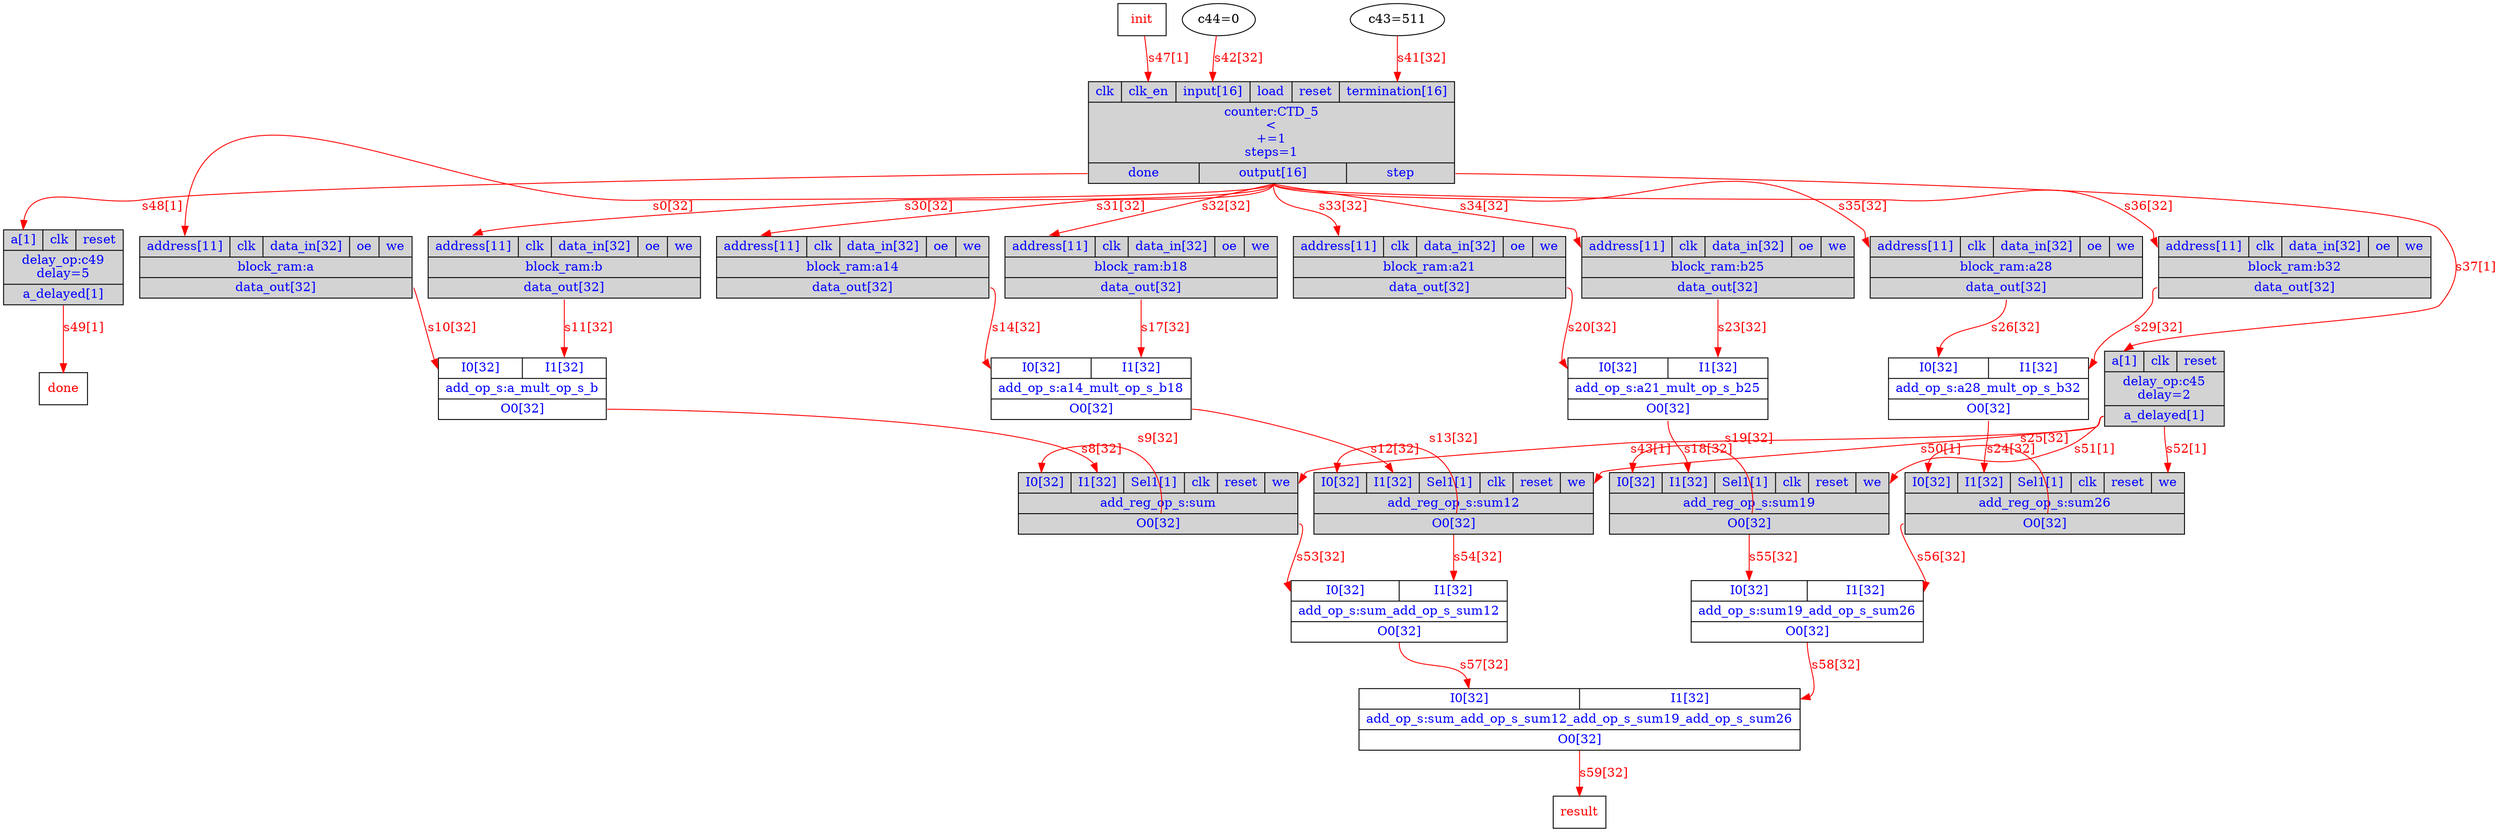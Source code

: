 digraph diagram {
// Components (Nodes) 
"CTD_5" [shape=record, fontcolor=blue, style="filled", fillcolor="lightgray", label="{{<clk>clk|<clk_en>clk_en|<input>input[16]|<load>load|<reset>reset|<termination>termination[16]}|counter:CTD_5\n\<\n+=1\nsteps=1|{<done>done|<output>output[16]|<step>step}}"]; 
"sum" [shape=record, fontcolor=blue, style="filled", fillcolor="lightgray", label="{{<I0>I0[32]|<I1>I1[32]|<Sel1>Sel1[1]|<clk>clk|<reset>reset|<we>we}|add_reg_op_s:sum|{<O0>O0[32]}}"]; 
"a_mult_op_s_b" [shape=record, fontcolor=blue, label="{{<I0>I0[32]|<I1>I1[32]}|add_op_s:a_mult_op_s_b|{<O0>O0[32]}}"]; 
"a" [shape=record, fontcolor=blue, style="filled", fillcolor="lightgray", label="{{<address>address[11]|<clk>clk|<data_in>data_in[32]|<oe>oe|<we>we}|block_ram:a|{<data_out>data_out[32]}}"]; 
"b" [shape=record, fontcolor=blue, style="filled", fillcolor="lightgray", label="{{<address>address[11]|<clk>clk|<data_in>data_in[32]|<oe>oe|<we>we}|block_ram:b|{<data_out>data_out[32]}}"]; 
"sum12" [shape=record, fontcolor=blue, style="filled", fillcolor="lightgray", label="{{<I0>I0[32]|<I1>I1[32]|<Sel1>Sel1[1]|<clk>clk|<reset>reset|<we>we}|add_reg_op_s:sum12|{<O0>O0[32]}}"]; 
"a14_mult_op_s_b18" [shape=record, fontcolor=blue, label="{{<I0>I0[32]|<I1>I1[32]}|add_op_s:a14_mult_op_s_b18|{<O0>O0[32]}}"]; 
"a14" [shape=record, fontcolor=blue, style="filled", fillcolor="lightgray", label="{{<address>address[11]|<clk>clk|<data_in>data_in[32]|<oe>oe|<we>we}|block_ram:a14|{<data_out>data_out[32]}}"]; 
"b18" [shape=record, fontcolor=blue, style="filled", fillcolor="lightgray", label="{{<address>address[11]|<clk>clk|<data_in>data_in[32]|<oe>oe|<we>we}|block_ram:b18|{<data_out>data_out[32]}}"]; 
"sum19" [shape=record, fontcolor=blue, style="filled", fillcolor="lightgray", label="{{<I0>I0[32]|<I1>I1[32]|<Sel1>Sel1[1]|<clk>clk|<reset>reset|<we>we}|add_reg_op_s:sum19|{<O0>O0[32]}}"]; 
"a21_mult_op_s_b25" [shape=record, fontcolor=blue, label="{{<I0>I0[32]|<I1>I1[32]}|add_op_s:a21_mult_op_s_b25|{<O0>O0[32]}}"]; 
"a21" [shape=record, fontcolor=blue, style="filled", fillcolor="lightgray", label="{{<address>address[11]|<clk>clk|<data_in>data_in[32]|<oe>oe|<we>we}|block_ram:a21|{<data_out>data_out[32]}}"]; 
"b25" [shape=record, fontcolor=blue, style="filled", fillcolor="lightgray", label="{{<address>address[11]|<clk>clk|<data_in>data_in[32]|<oe>oe|<we>we}|block_ram:b25|{<data_out>data_out[32]}}"]; 
"sum26" [shape=record, fontcolor=blue, style="filled", fillcolor="lightgray", label="{{<I0>I0[32]|<I1>I1[32]|<Sel1>Sel1[1]|<clk>clk|<reset>reset|<we>we}|add_reg_op_s:sum26|{<O0>O0[32]}}"]; 
"a28_mult_op_s_b32" [shape=record, fontcolor=blue, label="{{<I0>I0[32]|<I1>I1[32]}|add_op_s:a28_mult_op_s_b32|{<O0>O0[32]}}"]; 
"a28" [shape=record, fontcolor=blue, style="filled", fillcolor="lightgray", label="{{<address>address[11]|<clk>clk|<data_in>data_in[32]|<oe>oe|<we>we}|block_ram:a28|{<data_out>data_out[32]}}"]; 
"b32" [shape=record, fontcolor=blue, style="filled", fillcolor="lightgray", label="{{<address>address[11]|<clk>clk|<data_in>data_in[32]|<oe>oe|<we>we}|block_ram:b32|{<data_out>data_out[32]}}"]; 
"init" [shape=msquare fontcolor=red label="init"]"done" [shape=msquare fontcolor=red label="done"]"c43" [fontcolor=b label="c43=511"]"c44" [fontcolor=b label="c44=0"]"c45" [shape=record, fontcolor=blue, style="filled", fillcolor="lightgray", label="{{<a>a[1]|<clk>clk|<reset>reset}|delay_op:c45\ndelay=2|{<a_delayed>a_delayed[1]}}"]; 
"c49" [shape=record, fontcolor=blue, style="filled", fillcolor="lightgray", label="{{<a>a[1]|<clk>clk|<reset>reset}|delay_op:c49\ndelay=5|{<a_delayed>a_delayed[1]}}"]; 
"sum_add_op_s_sum12" [shape=record, fontcolor=blue, label="{{<I0>I0[32]|<I1>I1[32]}|add_op_s:sum_add_op_s_sum12|{<O0>O0[32]}}"]; 
"sum19_add_op_s_sum26" [shape=record, fontcolor=blue, label="{{<I0>I0[32]|<I1>I1[32]}|add_op_s:sum19_add_op_s_sum26|{<O0>O0[32]}}"]; 
"sum_add_op_s_sum12_add_op_s_sum19_add_op_s_sum26" [shape=record, fontcolor=blue, label="{{<I0>I0[32]|<I1>I1[32]}|add_op_s:sum_add_op_s_sum12_add_op_s_sum19_add_op_s_sum26|{<O0>O0[32]}}"]; 
"result" [shape=msquare fontcolor=red label="result"]// Signals (Edges) 
"CTD_5":output -> "a":address[label="s0[32]" color=red fontcolor=red]; 
"a_mult_op_s_b":O0 -> "sum":I1[label="s8[32]" color=red fontcolor=red]; 
"sum":O0 -> "sum":I0[label="s9[32]" color=red fontcolor=red]; 
"a":data_out -> "a_mult_op_s_b":I0[label="s10[32]" color=red fontcolor=red]; 
"b":data_out -> "a_mult_op_s_b":I1[label="s11[32]" color=red fontcolor=red]; 
"a14_mult_op_s_b18":O0 -> "sum12":I1[label="s12[32]" color=red fontcolor=red]; 
"sum12":O0 -> "sum12":I0[label="s13[32]" color=red fontcolor=red]; 
"a14":data_out -> "a14_mult_op_s_b18":I0[label="s14[32]" color=red fontcolor=red]; 
"b18":data_out -> "a14_mult_op_s_b18":I1[label="s17[32]" color=red fontcolor=red]; 
"a21_mult_op_s_b25":O0 -> "sum19":I1[label="s18[32]" color=red fontcolor=red]; 
"sum19":O0 -> "sum19":I0[label="s19[32]" color=red fontcolor=red]; 
"a21":data_out -> "a21_mult_op_s_b25":I0[label="s20[32]" color=red fontcolor=red]; 
"b25":data_out -> "a21_mult_op_s_b25":I1[label="s23[32]" color=red fontcolor=red]; 
"a28_mult_op_s_b32":O0 -> "sum26":I1[label="s24[32]" color=red fontcolor=red]; 
"sum26":O0 -> "sum26":I0[label="s25[32]" color=red fontcolor=red]; 
"a28":data_out -> "a28_mult_op_s_b32":I0[label="s26[32]" color=red fontcolor=red]; 
"b32":data_out -> "a28_mult_op_s_b32":I1[label="s29[32]" color=red fontcolor=red]; 
"CTD_5":output -> "b":address[label="s30[32]" color=red fontcolor=red]; 
"CTD_5":output -> "a14":address[label="s31[32]" color=red fontcolor=red]; 
"CTD_5":output -> "b18":address[label="s32[32]" color=red fontcolor=red]; 
"CTD_5":output -> "a21":address[label="s33[32]" color=red fontcolor=red]; 
"CTD_5":output -> "b25":address[label="s34[32]" color=red fontcolor=red]; 
"CTD_5":output -> "a28":address[label="s35[32]" color=red fontcolor=red]; 
"CTD_5":output -> "b32":address[label="s36[32]" color=red fontcolor=red]; 
"CTD_5":step -> "c45":a[label="s37[1]" color=red fontcolor=red]; 
"c43":out -> "CTD_5":termination[label="s41[32]" color=red fontcolor=red]; 
"c44":out -> "CTD_5":input[label="s42[32]" color=red fontcolor=red]; 
"c45":a_delayed -> "sum":we[label="s43[1]" color=red fontcolor=red]; 
"init":out -> "CTD_5":clk_en[label="s47[1]" color=red fontcolor=red]; 
"CTD_5":done -> "c49":a[label="s48[1]" color=red fontcolor=red]; 
"c49":a_delayed -> "done":in[label="s49[1]" color=red fontcolor=red]; 
"c45":a_delayed -> "sum12":we[label="s50[1]" color=red fontcolor=red]; 
"c45":a_delayed -> "sum19":we[label="s51[1]" color=red fontcolor=red]; 
"c45":a_delayed -> "sum26":we[label="s52[1]" color=red fontcolor=red]; 
"sum":O0 -> "sum_add_op_s_sum12":I0[label="s53[32]" color=red fontcolor=red]; 
"sum12":O0 -> "sum_add_op_s_sum12":I1[label="s54[32]" color=red fontcolor=red]; 
"sum19":O0 -> "sum19_add_op_s_sum26":I0[label="s55[32]" color=red fontcolor=red]; 
"sum26":O0 -> "sum19_add_op_s_sum26":I1[label="s56[32]" color=red fontcolor=red]; 
"sum_add_op_s_sum12":O0 -> "sum_add_op_s_sum12_add_op_s_sum19_add_op_s_sum26":I0[label="s57[32]" color=red fontcolor=red]; 
"sum19_add_op_s_sum26":O0 -> "sum_add_op_s_sum12_add_op_s_sum19_add_op_s_sum26":I1[label="s58[32]" color=red fontcolor=red]; 
"sum_add_op_s_sum12_add_op_s_sum19_add_op_s_sum26":O0 -> "result":in[label="s59[32]" color=red fontcolor=red]; 
}
